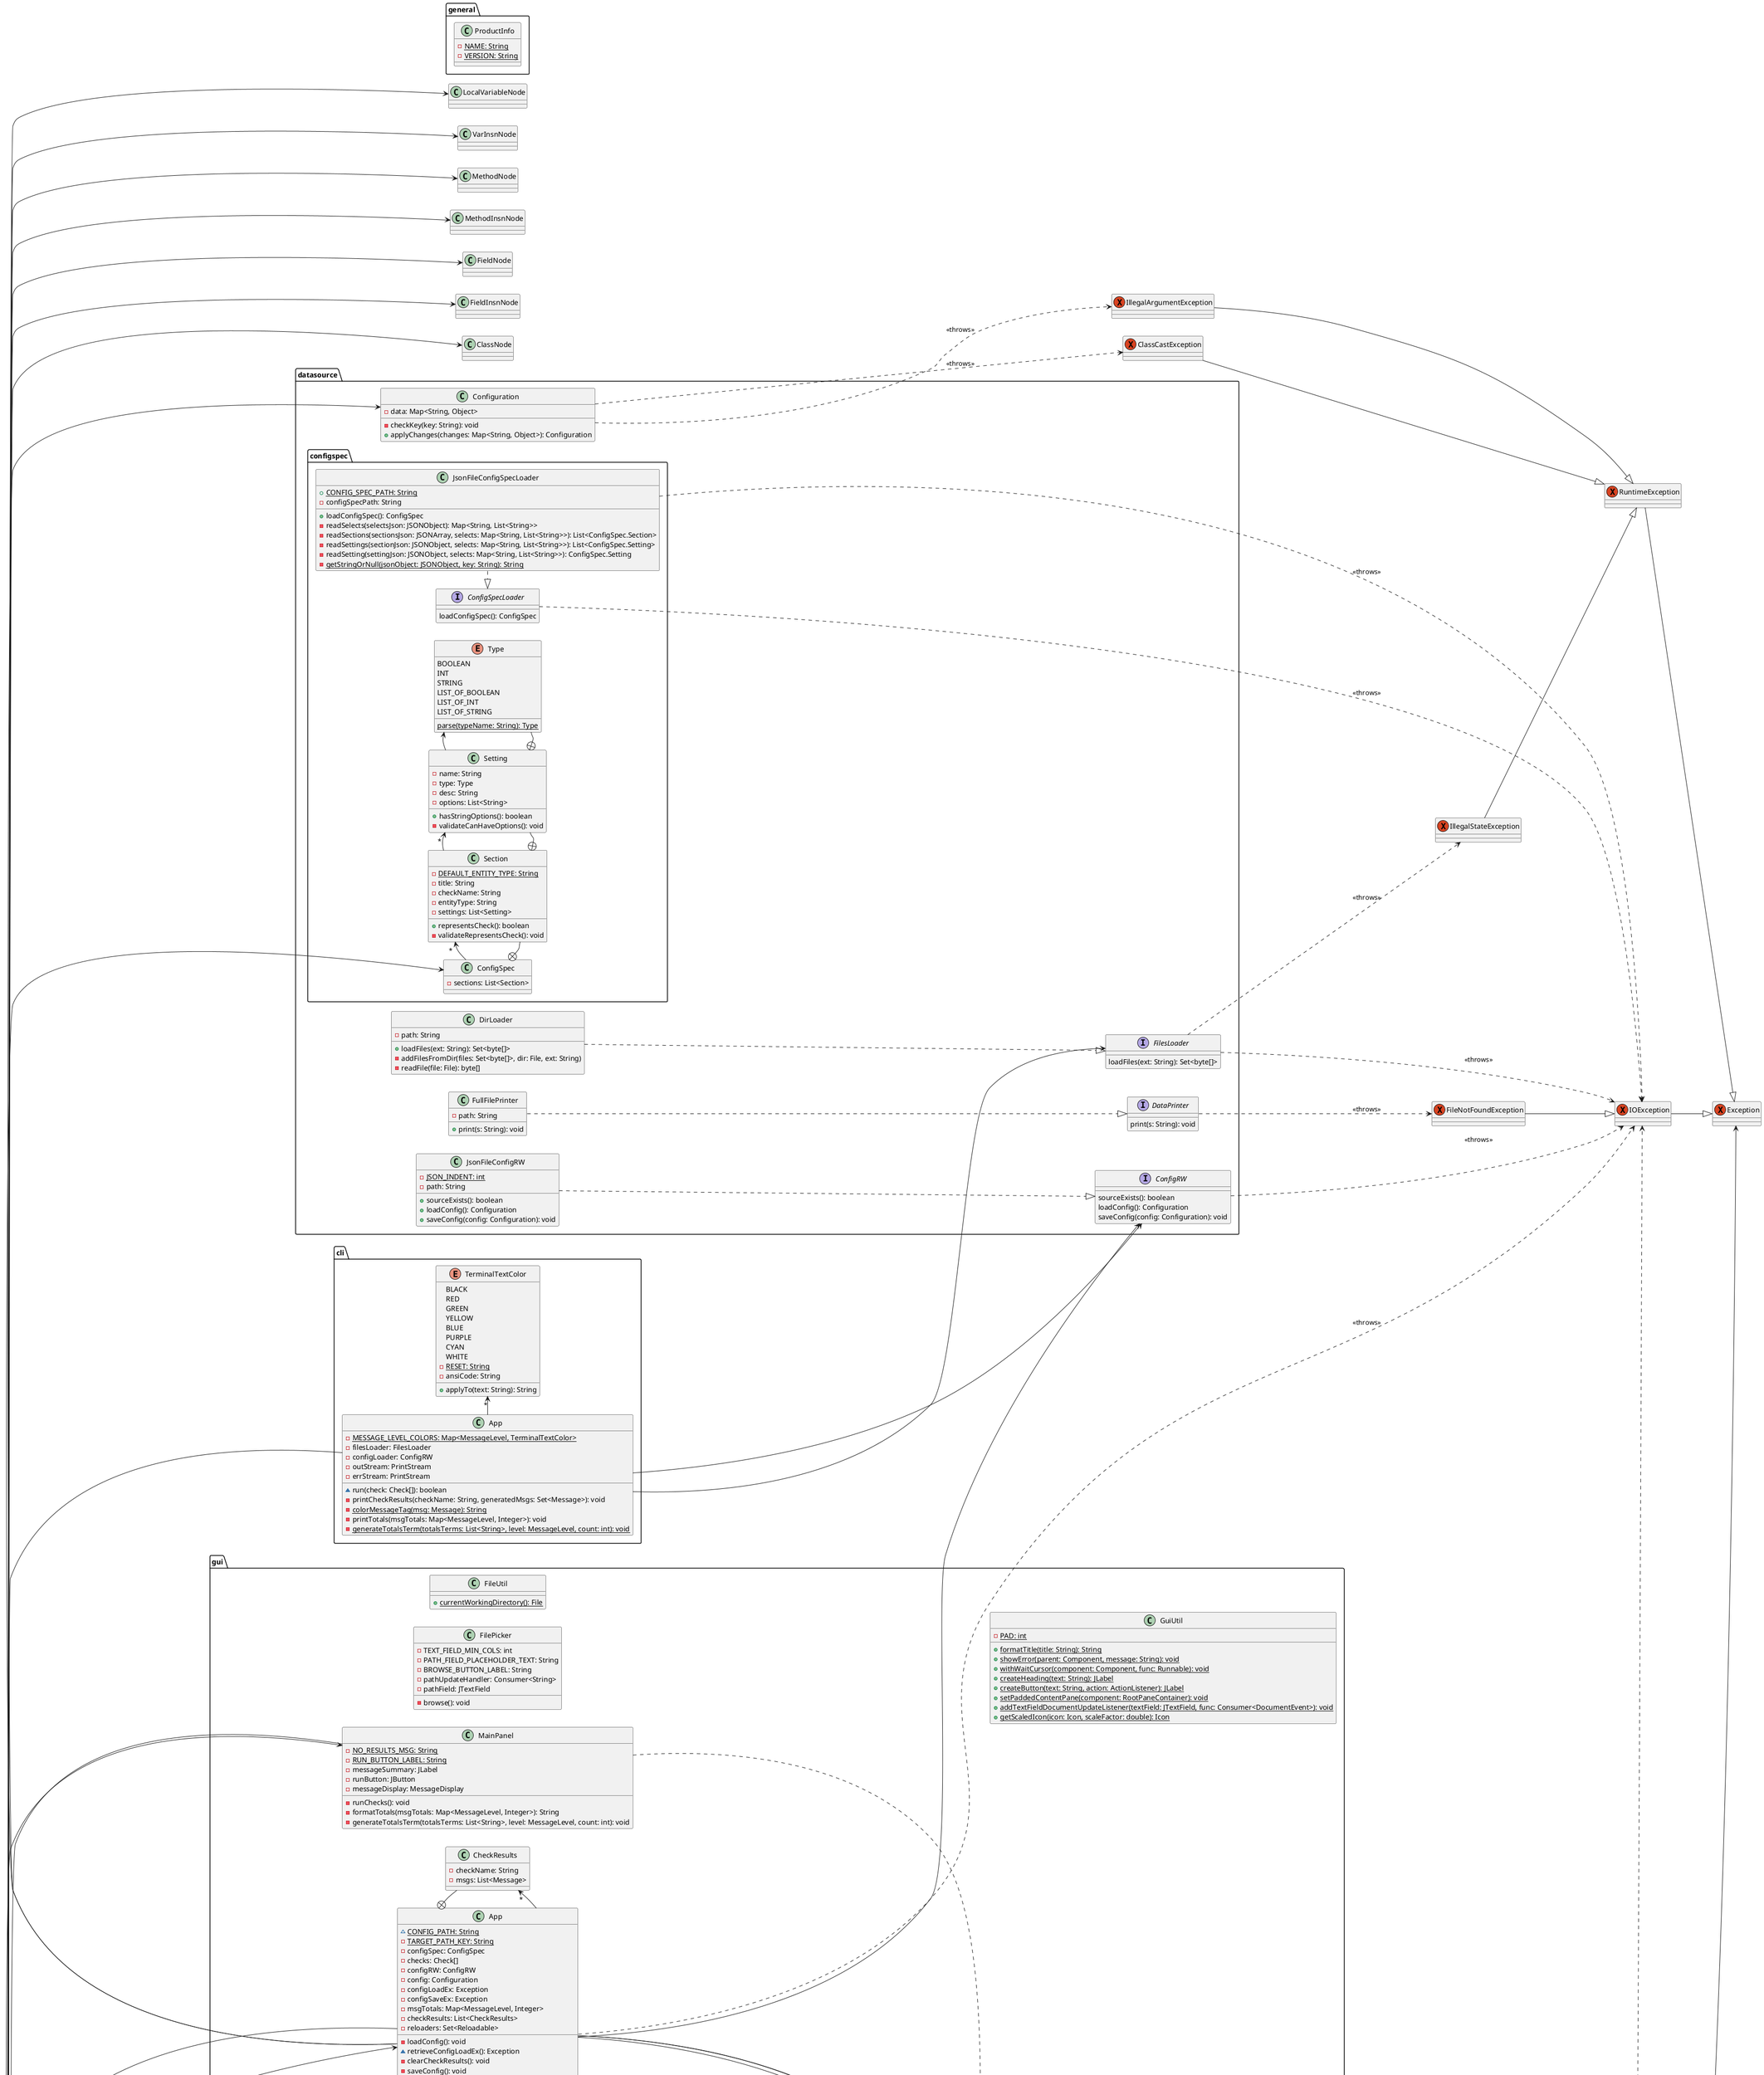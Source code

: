 @startuml
left to right direction
' scale 1024 width
' scale 768 height

package "cli" {
  class App {
    -{static} MESSAGE_LEVEL_COLORS: Map<MessageLevel, TerminalTextColor>
    -filesLoader: FilesLoader
    -configLoader: ConfigRW
    -outStream: PrintStream
    -errStream: PrintStream
    ~run(check: Check[]): boolean
    -printCheckResults(checkName: String, generatedMsgs: Set<Message>): void
    -{static} colorMessageTag(msg: Message): String
    -printTotals(msgTotals: Map<MessageLevel, Integer>): void
    -{static} generateTotalsTerm(totalsTerms: List<String>, level: MessageLevel, count: int): void
  }

  enum TerminalTextColor {
    BLACK
    RED
    GREEN
    YELLOW
    BLUE
    PURPLE
    CYAN
    WHITE
    -{static} RESET: String
   -ansiCode: String
    +applyTo(text: String): String
  }
}

package datasource.configspec {
  class ConfigSpec {
    -sections: List<Section>
  }
  class Section {
    -{static} DEFAULT_ENTITY_TYPE: String
    -title: String
    -checkName: String
    -entityType: String
    -settings: List<Setting>
    +representsCheck(): boolean
    -validateRepresentsCheck(): void

  }
  class Setting {
    -name: String
    -type: Type
    -desc: String
    -options: List<String>
    +hasStringOptions(): boolean
    -validateCanHaveOptions(): void
  }
  enum Type {
    BOOLEAN
    INT
    STRING
    LIST_OF_BOOLEAN
    LIST_OF_INT
    LIST_OF_STRING
    {static} parse(typeName: String): Type
  }

  interface ConfigSpecLoader {
    loadConfigSpec(): ConfigSpec
  }

  class JsonFileConfigSpecLoader {
    +{static} CONFIG_SPEC_PATH: String
    -configSpecPath: String
    +loadConfigSpec(): ConfigSpec
    -readSelects(selectsJson: JSONObject): Map<String, List<String>>
    -readSections(sectionsJson: JSONArray, selects: Map<String, List<String>>): List<ConfigSpec.Section>
    -readSettings(sectionJson: JSONObject, selects: Map<String, List<String>>): List<ConfigSpec.Setting>
    -readSetting(settingJson: JSONObject, selects: Map<String, List<String>>): ConfigSpec.Setting
    -{static} getStringOrNull(jsonObject: JSONObject, key: String): String
  }
}

package datasource {
  interface ConfigRW {
    sourceExists(): boolean
    loadConfig(): Configuration
    saveConfig(config: Configuration): void
  }

  class Configuration {
    -data: Map<String, Object>
    -checkKey(key: String): void
    +applyChanges(changes: Map<String, Object>): Configuration
  }

  interface DataPrinter {
    print(s: String): void
  }

  class DirLoader {
    -path: String
    +loadFiles(ext: String): Set<byte[]>
    -addFilesFromDir(files: Set<byte[]>, dir: File, ext: String)
    -readFile(file: File): byte[]
  }

  interface FilesLoader {
    loadFiles(ext: String): Set<byte[]>
  }

  class FullFilePrinter {
    -path: String
    +print(s: String): void
  }

  class JsonFileConfigRW {
    -{static} JSON_INDENT: int
    -path: String
    +sourceExists(): boolean
    +loadConfig(): Configuration
    +saveConfig(config: Configuration): void
  }
}

package domain.checks {
  class AdapterPatternCheck {
    -{static} NAME: String
    -{static} ADAPTER_CLASS_NAME_REGEX_KEY: String
    -{static} DEFAULT_ADAPTER_CLASS_NAME_REGEX: String
    +run(classes: ClassDataCollection, config: Configuration): Set<Message>
    -{static} findAdapters(classes: ClassDataCollection, adapterNamePattern: Pattern, messages: Set<Message>): Set<String>
    -{static} validateUsageOfAdapters(classes: ClassDataCollection, adapterFullNames: Set<String>, messages: Set<Messages>): void
  }

  class ConstantInterfaceCheck {
    -{static} NAME: String
    -{static} ALLOW_MARKER_INTERFACES_KEY: String
    +run(classes: ClassDataCollection, config: Configuration): Set<Message>
  }

  class CountCheckPropertyValidator {
    -generatedMessage: Message
    +validateGetInt(config: Configuration, key: String): Integer
  }

  abstract class GraphCheck {
    #graph: ClassGraph
    +run(classes: ClassDataCollection, config: Configuration): Set<Message>
    +{abstract} gRun(config: Configuration): Set<Message>
  }

  class ImmutableExceptionsCheck {
    -{static} NAME: String
    -{static} EXCEPTION_CLASS_NAME_REGEX: String
    +run(classes: ClassDataCollection, config: Configuration): Set<Message>
    -{static} checkExceptionsClass(classData: ClassData, messages: Set<Message>): void
  }

  class InformationHidingCheck {
    -{static} NAME: String
    -{static} GETTER_SETTER_LENGTH: int
    +run(classes: ClassDataCollection, config: Configuration): Set<Message>
    -indicateFieldsWithInformationHiding(publicFieldsToClass: Map<String, ArrayList<String>): Set<Message>
    -informationHidingClassCheck(classes: ClassDataCollection, publicFieldsToClass: Map<String, ArrayList<String>): void
    -checkFieldModifiers(fields: Set<FieldData>, publicFieldsToClass: Map<String, ArrayList<String>, currentClass: ClassData): void
    -checkForGettersAndSetters(field: FieldData, publicFieldsToClass: Map<String, ArrayList<String>, currentClass: ClassData): void
    -matchingMethodAndFieldName(field: FieldData, string1: String, string2: String, publicFieldsToClass: Map<String, ArrayList<String>, currentClass: ClassData): void
    -handlePublicFields(publicFieldsToClass: Map<String, ArrayList<String>, currentClass: ClassData, field: FieldData): void
  }

  class LowCouplingCheck {
    -maxInDegree: int
    -maxOutDegree: int
    -packageName: String
    -checkCycles: boolean
    -ignoreSelf: boolean
    -{static} NAME: String
    -messages: Set<Message>
    -lowestInDegrees: PriorityQueue<IntegerAndDegree>
    +gRun(config: Configuration): Set<Message>
    -checkCycles(): Set<Message>
    -recurseThroughClasses(): void
    -checkGraphDegrees(): void
    -handleExceededMaxOutDegree(i: int): void
    -handleExceededMaxInDegree(i: int): void
    -handleNegativeGraphDegrees(): void
    -parseConfig(config: Configuration): void
    -recursion(it: ClassGraphIterator, messages: Set<Message>, pq: PriorityQueue<IntegerAndDegree>, ignoreSelf: boolean): void
    -recurseThroughEdges(it: ClassGraphIterator, messages: Set<Message>, pq: PriorityQueue<IntegerAndDegree>, ignoreSelf: boolean): void
    -handleCycle(it: ClassGraphIterator, messages: Set<Message>, ignoreSelf: boolean): boolean
    -cyclePrint(classes: List<String>): String
  }

  class IntegerAndDegree <<Comparable>> {
    index: int
    inDegree: int
    compareTo(o: IntegerAndDegree): int
  }

  class MethodLengthCheck {
    -{static} NAME: String
    -{static} MAX_METHOD_LENGTH_KEY: String
    +run(classes: ClassDataCollection, config: Configuration): Set<Message>
    -checkClass(classData: ClassData, maxMethodLengthInstrs: int, messages: Set<Messages>): void
  }

  enum NamingConventions {
    lowercase
    UPPERCASE
    UPPER_CASE
    lower_case
    camelCase
    PascalCase
    ANY
    -checker: Function<char[], Boolean>
    +check(chars: char[]): boolean
  }

  class NamingConventionsCheck {
    -{static} NAME: String
    -checkConvention(str: String, convention: NamingConventions): boolean
    +run(classes: ClassDataCollection, config: Configuration): Set<Message>
    -runClassChecks(classInfo: ClassData, maxLength: int, messages: Set<Message>, methodNames: NamingConventions, methodParamNames: NamingConventions, localVarNames: NamingConventions): void
    -runMethodChecks(classInfo: ClassData, maxLength: int, messages: Set<Message>, methodNames: NamingConventions, methodParamNames: NamingConventions, localVarNames: NamingConventions, m: MethodData): void
    -runLocalVariableChecks(classInfo: ClassData, maxLength: int, messages: Set<Message>, methodNames: NamingConventions, methodParamNames: NamingConventions, localVarNames: NamingConventions, m: MethodData): void
    -runLocalVariableCheck(classInfo: ClassData, maxLength: int, messages: Set<Message>, methodNames: NamingConventions, methodParamNames: NamingConventions, localVarNames: NamingConventions, m: MethodData, lvar: VariableData): void
    -handleParametersWithLocalVariables(classInfo: ClassData, maxLength: int, messages: Set<Message>, methodNames: NamingConventions, methodParamNames: NamingConventions, localVarNames: NamingConventions, m: MethodData, lvar: VariableData): void
    -runFieldChecks(classInfo: ClassData, maxLength: int, messages: Set<Message>, enumConstantNames: NamingConventions, constantNames: NamingConventions, fieldNames: NamingConventions): void
    -handleNonEnumFields(classInfo: ClassData, maxLength: int, messages: Set<Message>, enumConstantNames: NamingConventions, constantNames: NamingConventions, fieldNames: NamingConventions): void
    -handleEnumFields(classInfo: ClassData, maxLength: int, messages: Set<Message>, enumConstantNames: NamingConventions, constantNames: NamingConventions, fieldNames: NamingConventions): void
    -handleEnumField(classInfo: ClassData, maxLength: int, messages: Set<Message>, enumConstantNames: NamingConventions, constantNames: NamingConventions, fieldNames: NamingConventions, f: FieldData): void
    -staticAndFinalCheck(classInfo: ClassData, maxLength: int, messages: Set<Message>, constantNames: NamingConventions, fieldNames: NamingConventions, f: FieldData): void
    -runPackageChecks(classInfo: ClassData, maxLength: int, messages: Set<Message>, packageNames: NamingConventions, allowEmptyPackage: boolean): void
    -checkPackage(packages: Set<String>, maxLength: int, messages: Set<Message>, packageNames: NamingConventions, allowEmptyPackage: boolean, pckg: String): void
    -handleIncorrectConventionsOrEmptyPackage(messages: Set<Message>, packageNames: NamingConventions, allowEmptyPackage: boolean, pckg: String): void
    -runClassNameChecks(classInfo: ClassData, maxLength: int, messages: Set<Message>, abstractNames: NamingConventions, interfaceNames: NamingConventions, enumNames: NamingConventions, classNames: NamingConventions): void
  }

  class NoGlobalVariablesCheck {
    -{static} NAME: String
    +run(classes: ClassDataCollection, config: Configuration): Set<Message>
  }

  class ObserverPatternCheck {
    -{static} NAME: String
    +gRun(config: Configuration): Set<Message>
    -checkInterfaces(checkInterface: boolean, dat: ClassData, it: ClassGraphIterator, messages: Set<Message>): void
    -containsObserverInterfaceOrAbstracts(it: ClassGraphIterator, edges: Set<ClassGraphIterator>, obsClasses: Set<String>): boolean
    -checkConcreteObservers(it: ClassGraphIterator, it2: ClassGraphIterator, obsClasses: Set<String>): boolean
    -checkConcreteSubjectsWithInterfaces(it: ClassGraphIterator, it2: ClassGraphIterator, obsClasses: Set<String>, j: int): boolean
    -checkAbstractClassesNonInterfaces(checkAbstract: boolean, dat: ClassData, it: ClassGraphIterator, messages: Set<Message>): void
    -containsAbstractNonInterfaces(it: ClassGraphIterator, obsClasses: Set<String>): boolean]
    -checkConcreteObserversWithAbstractNonInterfaces(it: ClassGraphIterator, obsClasses: Set<String>, it2: ClassGraphIterator): boolean
    -checkForConcreteSubjects(it: ClassGraphIterator, obsClasses: Set<String>, it2: ClassGraphIterator, j: int): boolean
    -checkConcreteClasses(checkConcrete: boolean, dat: ClassData, it: ClassGraphIterator, messages: Set<Message>): void
    -containsObserverInterface(it: ClassGraphIterator, obsClasses: Set<String>): boolean
    -containsConcreteImplementers(it: ClassGraphIterator, obsClasses: Set<String>, it2: ClassGraphIterator, patternFound: boolean): boolean
    -isConcreteClass(it: ClassGraphIterator, it2: ClassGraphIterator, j: int): boolean
  }

  class ParameterCountCheck {
    -{static} NAME: String
    -{static} MAX_NUM_PARAMS_KEY: String
    +run(classes: ClassDataCollection, config: Configuration): Set<Message>
    -checkClass(classData: ClassData, maxNumParams: int, messages: Set<Message>): void
  }

  class PlantUMLGenerator {
    -{static} NAME: String
    -{static} generateSVG(source: SourceStringReader): String
    -isValidFormat(str: String): boolean
    +gRun(config: Configuration): Set<Message>
    -createFileOutput(puml: StringBuilder, pumlOut: String, svgOut: String): void
    -checkClassRelationships(puml: StringBuilder, i: int, j: int, weight: int): void
    -checkImplementsRelationships(puml: StringBuilder, i: int, j: int, weight: int): void
    -checkHasRelationship(puml: StringBuilder, i: int, j: int, weight: int): void
    -checkExtendsRelationship(puml: StringBuilder, i: int, j: int, weight: int): void
    -checkDependsRelationship(puml: StringBuilder, i: int, j: int, weight: int): void
    -appendClassInfo(puml: StringBuilder, i: int, j: int, dependsArrow: String): void
    -writeHeader(puml: StringBuilder): void
    -generatePackage(ps: PackageStructure, puml: StringBuilder, numTabs: int): void
    -addPackageToUML(puml: StringBuilder, numTabs: int, p: PackageStructure): void
    -addClassToUML(puml: StringBuilder, c: String, numTabs: int): void
    -writeClass(cd: ClassData, puml: StringBuilder, numTabs: int): void
    -handleMethodWriting(cd: ClassData, puml: StringBuilder, numTabs: int): void
    -handleFieldWriting(cd: ClassData, puml: StringBuilder, numTabs: int): void
    -handleEnumWriting(cd: ClassData, puml: StringBuilder, numTabs: int): void
    -handleNonConstructorMethod(puml: StringBuilder, m: MethodData): void
    -{static} handleAdditionalParameters(puml: StringBuilder, m: MethodData, vi: int): void
    -{static} handleNonNullVariable(puml: StringBuilder, v: VariableData): void
    -appendAbstractStaticFinal(m: MethodData, numTabs: int, puml: StringBuilder): void
    -appendStaticFinalModifiers(numTabs: int, puml: StringBuilder, f: FieldData): void
    -handleEnumBasedOnField(cd: ClassData, puml: StringBuilder, numTabs: int, f: FieldData, enums: int): void
    -calculateEnums(cd: ClassData): int
    -printClassName(c: String, cd: ClassData, puml: StringBuilder, numTabs: int): void
    -appendAccessModifiers(am: AccessModifier, puml: StringBuilder): void
    -appendStatic(isStatic: boolean, puml: StringBuilder): void
    -appendFinal(isFinal: boolean, puml: StringBuilder): void
    -appendFinal(isAbstract: boolean, puml: StringBuilder): void
    -appendTabs(numTabs: int, puml: StringBuilder): void
    -printType(t: TypeStructure, puml: StringBuilder): void
    -handleSubtypes(t: TypeStructure, puml: StringBuilder): void
  }

  class ProgramToInterfaceNotImplementationCheck {
    -{static} NAME: String
    -{static} DOMAIN_PKG_NAME_KEY: String
    -{static} DEFAULT_DOMAIN_PKG_NAME: String
    -{static} ADAPTER_CLASS_NAME_REGEX_KEY: String
    -{static} DEFAULT_ADAPTER_CLASS_NAME_REGEX: String
    -{static} ALLOWED_DEPENDENCIES_KEY: String
    -{static} PRIMITIVE_TYPES: Set<String>
    -{static} OBJECT_TYPE: String
    -{static} PRIMITIVE_CLASSES: Set<String>
    -{static} COMMON_INTERFACES: Set<String>
    +run(classes: ClassDataCollection, config: Configuration): Set<Messages>
    -isTypeOkay(typeFullName: String, classes: ClassDataCollection, domainPkgName: String, allowedDeps: Set<String>): boolean
    -{static} stripArrayIndicators(typeFullName: String): String
  }

  class RequiredOverridesCheck {
    -{static} NAME: String
    -{static} TYPES_EMPTY: String[]
    -{static} TYPES_1_OBJECT: String[]
    +run(classes: ClassDataCollection, config: Configuration): Set<Messages>
    -validateCompareToImpliesEquals(classData: ClassData, messages: Set<Message>): void
    -validateEqualsImpliesHashCode(classData: ClassData, messages: Set<Message>): void
    -{static} classHasMethod(classData: ClassData, methodName: String, paramTypes: String[]): boolean
    -{static} paramTypesMatch(params: List<VariableData>, paramTypes: String[]): boolean
  }

  class StrategyPatternCheck {
    -{static} NAME: String
    +run(classes: ClassDataCollection, config: Configuration): Set<Messages>
    -{static} getClassFromName(className: String, classes: ClassDataCollection): ClassData
  }

  class TypeValidator {
    -validationFunc: Function<String, Boolean>
    -messageLevel: MessageLevel
    -classExemptionFunc: Function<ClassData, Boolean>
    -fieldMessagePattern: String
    -methodMessagePattern: String
    -paramMessagePattern: String
    +validateTypes(allClasses: Collection<ClassData>, messages: Set<Message>): void
    -validateFieldTypes(classData: ClassData, messages: Set<Message>): void
    -validateMethodTypes(classData: ClassData, messages: Set<Message>): void
    -validateParamTypes(classData: ClassData, messages: Set<Message>): void
  }

  class UnusedAbstractionsCheck {
    -{static} NAME: String
    +run(classes: ClassDataCollection, config: Configuration): Set<Messages>
  }
}

package domain.javadata {
  enum AccessModifier {
    PUBLIC
    PROTECTED
    PACKAGE_PRIVATE
    PRIVATE
    ~parseOpcodes(access: int): AccessModifier
  }

  interface ClassData {
    ~getFullName(): String
    ~getSimpleName(): String
    ~getPackageName(): String
    ~getAccessModifier: AccessModifier
    ~getClassType(): ClassType
    ~isAbstract(): boolean
    ~isStatic(): boolean
    ~isFinal(): boolean
    ~getSuperFullName(): String
    ~getInterfaceFullName(): Set<String>
    ~getFields(): Set<FieldData>
    ~getMethods(): Set<MethodData>
    ~getContainingClassFullName(): String
    ~getInnerClassFullNames(): Set<String>
  }

  class ClassDataCollection <<Collection<ClassData>>> {
    -classesByFullName: Map<String, ClassData>
    +containsFullName(fullName: String): boolean
    +getFullNames(): Set<String>
    +getFullNamesIncludingCompilerGenerated(): Set<String>
    +getClasses(): Set<ClassData>
    +getClassesIncludingCompilerGenerated(): Set<ClassData>
  }

  class ClassNodeAdapter {
    -classNode: ClassNode
    +getFullName(): String
    +getSimpleName(): String
    +getPackageName(): String
    +getAccessModifier: AccessModifier
    +getClassType(): ClassType
    +isAbstract(): boolean
    +isStatic(): boolean
    +~isFinal(): boolean
    +getSuperFullName(): String
    +getInterfaceFullName(): Set<String>
    +getFields(): Set<FieldData>
    +getMethods(): Set<MethodData>
    +getContainingClassFullName(): String
    +getInnerClassFullNames(): Set<String>
  }

  class ClassReaderUtil {
    +{static} read(javaBytecode: byte[]): ClassData
  }

  enum ClassType {
    CLASS
    INTERFACE
    ENUM
    ~{static} parseOpcodes(access: int): ClassType
  }

  interface FieldData {
    ~getName(): String
    ~getTypeFullName(): String
    ~getAccessModifier(): AccessModifier
    ~isStatic(): boolean
    ~isFinal(): boolean
    ~typeParam():  TypeStructure
    ~getAllTypeFullName(): Set<String>
  }

  class FieldInsnNodeAdapter {
    -insn: FieldInsnNode
    +getInstrType(): InstrType
    +getFieldOwnerFullName(): String
    +getFieldName(): String
    +getFieldTypeFullName(): String
    +getOperation(): VariableOperation
  }

  interface FieldInstrData {
    ~getFieldOwnerFullName(): String
    ~getFieldName(): String
    ~getFieldTypeFullName(): String
    ~getOperation(): VariableOperation
  }

  class FieldNodeAdapter {
    -fieldNode: FieldNode
    +getName(): String
    +getTypeFullName(): String
    +getAccessModifier(): AccessModifier
    +isStatic(): boolean
    +isFinal(): boolean
    +typeParam():  TypeStructure
    +getAllTypeFullName(): Set<String>
  }

  interface InstrData {
    ~getInstrType(): InstrType
  }

  enum InstrType {
    METHOD
    LOCAL_VARIABLE
    FIELD
  }

  interface LocalVarInstrData {
    ~getVarName(): String
    ~getVarTypeFullName(): String
    ~getOperation(): VariableOperation
  }

  class LocalVariableUtil {
    ~{static} findLocalVariableNode(var: int, localVars: List<LocalVariableNode>): LocalVariableNode
  }

  interface MethodData {
    -{static} CONSTRUCTOR_NAME: String
    -{static} STATIC_INITIALIZER_NAME: String
    ~getName(): String
    ~getReturnTypeFullName(): String
    ~getReturnTypeStructure(): TypeStructure
    ~getAllReturnTypeFullName(): Set<String>
    ~getAccessModifier(): AccessModifier
    ~isStatic(): boolean
    ~isFinal(): boolean
    ~isAbstract(): boolean
    ~getParams(): List<VariableData>
    ~getExceptionTypeFullNames(): Set<String>
    ~getLocalVariables(): Set<VariableData>
    ~getInstructions(): List<InstrData>
  }

  class MethodInsnNodeAdapter {
    -insn: MethodInsnNode
    +getInstrType(): InstrType
    +getMethodOwnerFullName(): String
    +getMethodName(): String
    +getMethodReturnTypeFullName(): String
  }

  interface MethodInstrData {
    ~getMethodOwnerFullName(): String
    ~getMethodName(): String
    ~getMethodReturnTypeFullName(): String
  }

  class MethodNodeAdapter {
    -{static} THIS: String
    -methodNode: MethodNode
    +getName(): String
    +getReturnTypeFullName(): String
    +getReturnTypeStructure(): TypeStructure
    +getAllReturnTypeFullName(): Set<String>
    +getAccessModifier(): AccessModifier
    +isStatic(): boolean
    +isFinal(): boolean
    +isAbstract(): boolean
    +getParams(): List<VariableData>
    +getExceptionTypeFullNames(): Set<String>
    +getLocalVariables(): Set<VariableData>
    +getInstructions(): List<InstrData>
  }

  class NameUtil {
    +{static} isCompilerGenerated(fullName: String): boolean
  }

  class OtherInsnNodeAdapter {
    +getInstrType(): InstrType
  }

  class TypeStructure {
    -baseTypeFullNamee: String
    -numOfArray: int
    -subtypes: List<TypeStructure>
    +getAllFullTypeNames(): Set<String>
  }

  class VarInsnNodeAdapter {
    -insn: VarInsnNode
    -localVariableNode: LocalVariableNode
    +getInstrType(): InstrType
    +getVarName(): String
    +getVarTypeFullName(): String
    +getOperation(): VariableOperation
  }

  class VariableData {
    -name: String
    -typeFullName: String
    -signature: String
    +equals(obj: Object): boolean
    +hashCode(): int
    +typeParam(): TypeStructure
  }

  enum  VariableOperation {
    GET
    SET
    RETURN
    ~{static} parseOpcode(opcode: int): VariableOperation
  }
}

package domain {
  abstract class Check {
    -name: String
    -isEnabledByDefault: boolean
    +isEnabled(configValue: Boolean): boolean
    +{abstract} run(classes: ClassDataCollection, config: Configuration): Set<Message>
  }

  class CheckRoster {
    +{static} CHECKS: Check[]
  }

  class CheckUtil {
    -{static} CLASS_FILE_EXT: String
    -{static} ENABLE_KEY_PREFIX: String
    -{static} SKIP_UNMARKED_CHECKS_KEY: String
    +{static} readInClasses(classFiles: Set<byte[]>): ClassDataCollection
    +{static} runAllChecks(checks: Check[], classes: ClassDataCollection, config: Configuration, msgTotals: Map<MessageLevel, Integer>, resultsHandler: BiConsumer<String, Set<Message>>): int
    -{static} runCheck(check: Check, classes: ClassDataCollection, config: Configuration, msgTotals: Map<MessageLevel, Integer>, resultsHandler: BiConsumer<String, Set<Message>>): void
    -{static} initMsgTotals(): void
  }

  class ClassGraph {
    -classDataCollection: ClassDataCollection
    -classes: Map<String, Integer>
    -inverse: Map<Integer, String>
    -weightedEdges: int[][]
    -numClasses: int
    -removeArray(s: String): String
    -retrieveClassInformation(): void
    -initializeEdges(): void
    -populateEdges(): void
    -checkForDependencies(classInfo: ClassData, i: int): void
    -checkForPreviousImplementsOrExtends(depSet: Set<String>, i: int): void
    -removeDuplicatesFromMethods(methodsIterator: Iterator<MethodData>, depSet: Set<String>): void
    -removeDuplicatesFromInstructions(mdTemp: MethodData, depSet: Set<String>): void
    -removeDuplicatesFromParameters(mdTemp: MethodData, depSet: Set<String>): void
    -removeDuplicatesFromLocalVariables(mdTemp: MethodData, depSet: Set<String>): void
    -checkForComposition(classInfo: ClassData, i: int): void
    -checkFieldTypes(fdTemp: FieldData, i: int): void
    -checkForImplements(classInfo: ClassData, i: int): void
    -checkForInheritance(classInfo: ClassData, i: int): void
    +{static} checkExtend(weight: int): boolean
    +{static} checkImplement(weight: int): boolean
    +{static} checkHasA(weight: int): boolean
    +{static} checkDepends(weight: int): boolean
    +inDegree(v: int): int
    +outDegree(v: int): int
    +graphIterator(start: int): ClassGraphIterator
    +column(j: int): int[]
  }

  class ClassGraphIterator {
    -graph: ClassGraph
    -vertex: int
    -path: List<Integer>
    +followEdge(): Set<ClassGraphIterator>
    +followEdge(extend: int, implement: int, hasA: int, depends: int): Set<ClassGraphIterator>
    +hasCycle(): boolean
  }

  class Message {
    +level: MessageLevel
    +text: String
    +classFullNames: Set<String>
    +toString(): String
    +toStringWithoutLevel(): String
    +equals(obj: Object): boolean
    +hashCode(): int
  }

  enum MessageLevel {
    ERROR
    WARNING
    INFO
    +abbreviation: String
  }

  class PackageStructure {
    -thisPackageName: String
    -subPackages: Set<PackageStructure>
    -classes: Set<String>
    -parseClasses(classes: Map<String, String>): void
  }
}

package general {
  class ProductInfo {
    -{static} NAME: String
    -{static} VERSION: String
  }
}

package gui {
  class App {
    ~{static} CONFIG_PATH: String
    -{static} TARGET_PATH_KEY: String
    -configSpec: ConfigSpec
    -checks: Check[]
    -configRW: ConfigRW
    -config: Configuration
    -configLoadEx: Exception
    -configSaveEx: Exception
    -msgTotals: Map<MessageLevel, Integer>
    -checkResults: List<CheckResults>
    -reloaders: Set<Reloadable>
    -loadConfig(): void
    ~retrieveConfigLoadEx(): Exception
    -clearCheckResults(): void
    -saveConfig(): void
    ~retrieveConfigSaveEx(): Exception
    ~canRunNow(): boolean
    ~setTargetPath(targetPath: String): void
    ~runChecks(): void
    ~hasResults(): boolean
    ~updateConfig(changes: Map<String, Object>): void
    ~addReloader(): void
    ~removeReloader(): void
    -triggerReload(): void
  }

  class CheckResults {
    -checkName: String
    -msgs: List<Message>
  }

  class FilePicker {
    -TEXT_FIELD_MIN_COLS: int
    -PATH_FIELD_PLACEHOLDER_TEXT: String
    -BROWSE_BUTTON_LABEL: String
    -pathUpdateHandler: Consumer<String>
    -pathField: JTextField
    -browse(): void
  }

  class FileUtil {
    +{static} currentWorkingDirectory(): File
  }

  class GuiUtil {
    -{static} PAD: int
    +{static} formatTitle(title: String): String
    +{static} showError(parent: Component, message: String): void
    +{static} withWaitCursor(component: Component, func: Runnable): void
    +{static} createHeading(text: String): JLabel
    +{static} createButton(text: String, action: ActionListener): JLabel
    +{static} setPaddedContentPane(component: RootPaneContainer): void
    +{static} addTextFieldDocumentUpdateListener(textField: JTextField, func: Consumer<DocumentEvent>): void
    +{static} getScaledIcon(icon: Icon, scaleFactor: double): Icon
  }

  class MainWindow  {
    -{static} MIN_WIDTH: int
    -{static} MIN_HEIGHT: int
    -app: App
    -header: Header
    -mainPanel: MainPanel
    -footer: Footer
    -exit(status: int): void
    -checkForConfigLoadException(): void
    -askWhetherToProceedWithBadConfig(configLoadEx: Exception): boolean
    -openSettings(): void
    -checkForConfigSaveException(): void
  }

  class Header {
    -{static} SETTINGS_BUTTON_LABEL: String
  }

  class MainPanel {
    -{static} NO_RESULTS_MSG: String
    -{static} RUN_BUTTON_LABEL: String
    -messageSummary: JLabel
    -runButton: JButton
    -messageDisplay: MessageDisplay
    -runChecks(): void
    -formatTotals(msgTotals: Map<MessageLevel, Integer>): String
    -generateTotalsTerm(totalsTerms: List<String>, level: MessageLevel, count: int): void
  }

  class Footer {
  }

  class MessageDisplay {
    -{static} NO_RESULTS_TEXT: String
    -{static} NO_CHECKS_RUN_TEXT: String
    -{static} NO_MESSAGES_TEXT: String
    -tree: JTree
    ~clearMessages(): void
    ~displayMessages(checkResults: List<CheckResults>): void
    -displayErrorMessageOnTree(errorMessage: String): void
    -{static} createNodes(root: DefaultMutableTreeNode, checkResults: List<CheckResults>): void
    -{static} formatCheckFolderText(resultsEntry: CheckResults): String
  }

  class MessageCellRenderer {
    -{static} ICON_MAP: Map<MessageLevel, Icon>
    +getTreeCellRendererComponent(tree: JTree, value: Object, isSelected: boolean, isExpanded: boolean, isLeaf: boolean, row: int, hasFocus: boolean): Component
  }
}

exception IOException {
}

exception Exception {
}

exception IllegalArgumentException {
}

exception RuntimeException {
}

exception FileNotFoundException {
}

exception IllegalStateException {
}

exception ClassCastException {
}
' cli package
cli.App ->"*" MessageLevel
cli.App ->"*" TerminalTextColor
cli.App -> ConfigRW
cli.App -> FilesLoader

' datasource.config package
ConfigSpec +- Section
ConfigSpec ->"*" Section
Section +- Setting
Section ->"*" Setting
Setting +- Type
Setting -> Type
JsonFileConfigSpecLoader .|> ConfigSpecLoader

' datasource package
DirLoader ..|> FilesLoader
FullFilePrinter ..|> DataPrinter
JsonFileConfigRW ..|> ConfigRW
ConfigSpecLoader ..> IOException: <<throws>>
JsonFileConfigSpecLoader ..> IOException: <<throws>>
ConfigRW ..> IOException: <<throws>>
Configuration ..> IllegalArgumentException: <<throws>>
Configuration ..> ClassCastException: <<throws>>
DataPrinter ..> FileNotFoundException: <<throws>>
FilesLoader ..> IOException: <<throws>>
FilesLoader ..> IllegalStateException: <<throws>>
PlantUMLGenerator ..> IOException: <<throws>>

' domain.checks package
AdapterPatternCheck --|> Check
ConstantInterfaceCheck --|> Check
CountCheckPropertyValidator -> Message
GraphCheck  --|> Check
GraphCheck -> ClassGraph
ImmutableExceptionsCheck --|> Check
InformationHidingCheck --|> Check
LowCouplingCheck --|> GraphCheck
LowCouplingCheck ->"*" IntegerAndDegree
IntegerAndDegree +- LowCouplingCheck
MethodLengthCheck --|> Check
NamingConventionsCheck --|> Check
NoGlobalVariablesCheck --|> Check
ObserverPatternCheck --|> GraphCheck
ParameterCountCheck --|> Check
PlantUMLGenerator --|> GraphCheck
ProgramToInterfaceNotImplementationCheck --|> Check
RequiredOverridesCheck --|> Check
StrategyPatternCheck --|> Check
TypeValidator -> MessageLevel
UnusedAbstractionsCheck --|> Check

' domain.javadata
ClassDataCollection ->"*" ClassData
ClassNodeAdapter -> ClassNode
ClassNodeAdapter ..|> ClassData
FieldInsnNodeAdapter -> FieldInsnNode
FieldInsnNodeAdapter ..|> FieldInstrData
FieldInstrData --|> InstrData
FieldNodeAdapter -> FieldNode
FieldNodeAdapter ..|> FieldData
LocalVarInstrData --|> InstrData
MethodInsnNodeAdapter -> MethodInsnNode
MethodInsnNodeAdapter ..|> MethodInstrData
MethodNodeAdapter -> MethodNode
MethodNodeAdapter ..|> MethodData
OtherInsnNodeAdapter ..|> InstrData
VarInsnNodeAdapter -> VarInsnNode
VarInsnNodeAdapter -> LocalVariableNode
VarInsnNodeAdapter ..|> LocalVarInstrData

' domain
CheckRoster ->"*" Check
ClassGraph -> ClassDataCollection
ClassGraphIterator -> ClassGraph
Message -> MessageLevel

' general

' gui
gui.App -> ConfigSpec
gui.App ->"*" Check
gui.App -> ConfigRW
gui.App -> Configuration
gui.App -> Exception
gui.App ->"*" MessageLevel
gui.App ->"*" Reloadable
gui.App ..> IOException: <<throws>>
gui.App ->"*" CheckResults
gui.App +- CheckResults
MainWindow ..|> Reloadable
MainWindow -> gui.App
MainWindow +- Header
MainWindow -> Header
MainWindow +- MainPanel
MainWindow -> MainPanel
MainWindow +- Footer
MainWindow -> Footer
MainPanel ..|> Reloadable
MessageDisplay +- MessageCellRenderer
MessageCellRenderer ->"*" MessageLevel

' exceptions
FileNotFoundException --|> IOException
IOException --|> Exception
ClassCastException --|> RuntimeException
IllegalStateException --|> RuntimeException
IllegalArgumentException --|> RuntimeException
RuntimeException --|> Exception
@enduml
